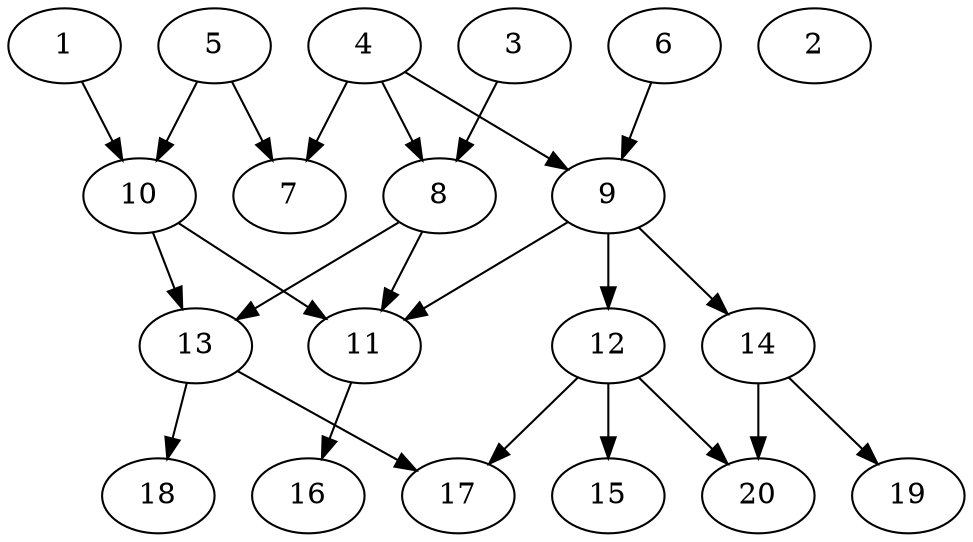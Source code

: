 // DAG automatically generated by daggen at Tue Jul 23 14:25:45 2019
// ./daggen --dot -n 20 --ccr 0.4 --fat 0.7 --regular 0.5 --density 0.6 --mindata 5242880 --maxdata 52428800 
digraph G {
  1 [size="111669760", alpha="0.11", expect_size="44667904"] 
  1 -> 10 [size ="44667904"]
  2 [size="59860480", alpha="0.20", expect_size="23944192"] 
  3 [size="98685440", alpha="0.03", expect_size="39474176"] 
  3 -> 8 [size ="39474176"]
  4 [size="104896000", alpha="0.09", expect_size="41958400"] 
  4 -> 7 [size ="41958400"]
  4 -> 8 [size ="41958400"]
  4 -> 9 [size ="41958400"]
  5 [size="80791040", alpha="0.01", expect_size="32316416"] 
  5 -> 7 [size ="32316416"]
  5 -> 10 [size ="32316416"]
  6 [size="84807680", alpha="0.14", expect_size="33923072"] 
  6 -> 9 [size ="33923072"]
  7 [size="22993920", alpha="0.01", expect_size="9197568"] 
  8 [size="56448000", alpha="0.09", expect_size="22579200"] 
  8 -> 11 [size ="22579200"]
  8 -> 13 [size ="22579200"]
  9 [size="23344640", alpha="0.05", expect_size="9337856"] 
  9 -> 11 [size ="9337856"]
  9 -> 12 [size ="9337856"]
  9 -> 14 [size ="9337856"]
  10 [size="59125760", alpha="0.06", expect_size="23650304"] 
  10 -> 11 [size ="23650304"]
  10 -> 13 [size ="23650304"]
  11 [size="15239680", alpha="0.11", expect_size="6095872"] 
  11 -> 16 [size ="6095872"]
  12 [size="78917120", alpha="0.04", expect_size="31566848"] 
  12 -> 15 [size ="31566848"]
  12 -> 17 [size ="31566848"]
  12 -> 20 [size ="31566848"]
  13 [size="77867520", alpha="0.17", expect_size="31147008"] 
  13 -> 17 [size ="31147008"]
  13 -> 18 [size ="31147008"]
  14 [size="97062400", alpha="0.07", expect_size="38824960"] 
  14 -> 19 [size ="38824960"]
  14 -> 20 [size ="38824960"]
  15 [size="32542720", alpha="0.19", expect_size="13017088"] 
  16 [size="37967360", alpha="0.08", expect_size="15186944"] 
  17 [size="122109440", alpha="0.09", expect_size="48843776"] 
  18 [size="126003200", alpha="0.14", expect_size="50401280"] 
  19 [size="62374400", alpha="0.02", expect_size="24949760"] 
  20 [size="91842560", alpha="0.12", expect_size="36737024"] 
}
